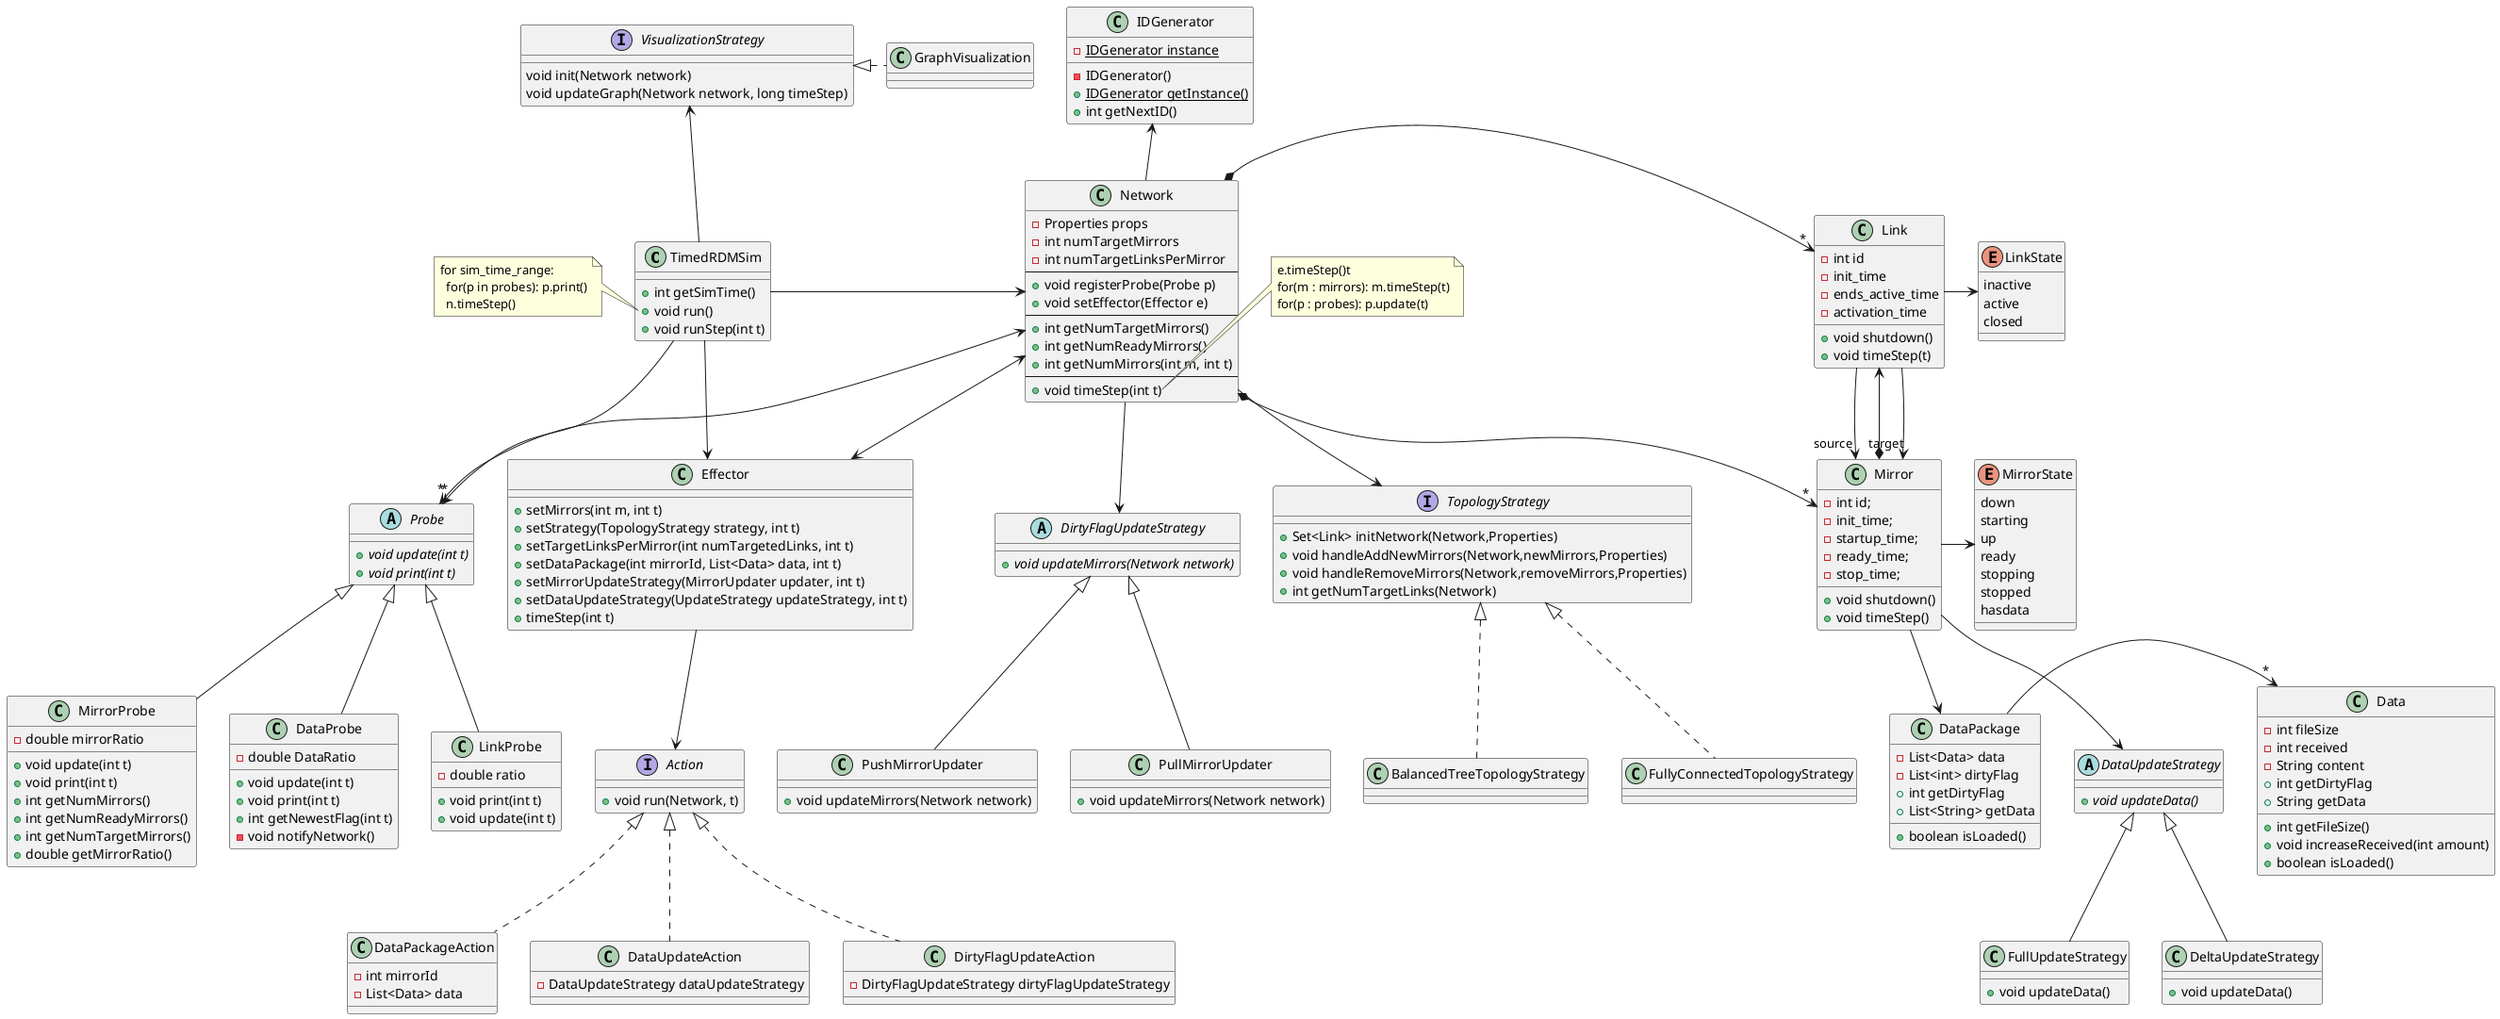 @startuml
!define ABSTRACT &#123;abstract&#125;

class TimedRDMSim
{
  + int getSimTime()
  + void run()
  + void runStep(int t)
}

note left of TimedRDMSim::run
  for sim_time_range:
    for(p in probes): p.print()
    n.timeStep()
end note

class Effector
{
  + setMirrors(int m, int t)
  + setStrategy(TopologyStrategy strategy, int t)
  + setTargetLinksPerMirror(int numTargetedLinks, int t)
  + setDataPackage(int mirrorId, List<Data> data, int t)
  + setMirrorUpdateStrategy(MirrorUpdater updater, int t)
  + setDataUpdateStrategy(UpdateStrategy updateStrategy, int t)
  + timeStep(int t)
}

class IDGenerator
{
  - {static} IDGenerator instance
  - IDGenerator()
  + {static} IDGenerator getInstance()
  + int getNextID()
}

class Network
{
  - Properties props
  - int numTargetMirrors
  - int numTargetLinksPerMirror
  ---
  + void registerProbe(Probe p)
  + void setEffector(Effector e)
  ---
  + int getNumTargetMirrors()
  + int getNumReadyMirrors()
  + int getNumMirrors(int m, int t)
  ---
  + void timeStep(int t)
}

abstract class DirtyFlagUpdateStrategy
{
  + {abstract} void updateMirrors(Network network)
}

class PushMirrorUpdater
{
  + void updateMirrors(Network network)
}

class PullMirrorUpdater
{
  + void updateMirrors(Network network)
}

note right of Network::timeStep
  e.timeStep()t
  for(m : mirrors): m.timeStep(t)
  for(p : probes): p.update(t)
end note

abstract class Probe
{
  + {abstract} void update(int t)
  + {abstract} void print(int t)
}

interface VisualizationStrategy {
    void init(Network network)
    void updateGraph(Network network, long timeStep)
}

class GraphVisualization


class MirrorProbe
{
  - double mirrorRatio
  + void update(int t)
  + void print(int t)
  + int getNumMirrors()
  + int getNumReadyMirrors()
  + int getNumTargetMirrors()
  + double getMirrorRatio()
}

class DataProbe
{
  - double DataRatio
  + void update(int t)
  + void print(int t)
  + int getNewestFlag(int t)
  - void notifyNetwork()
}


enum MirrorState {
  down
  starting
  up
  ready
  stopping
  stopped
  hasdata
}

enum LinkState {
  inactive
  active
  closed
}

class Mirror
{
  - int id;
  - init_time;
  - startup_time;
  - ready_time;
  - stop_time;
  + void shutdown()
  + void timeStep()
}

class Link
{
  - int id
  - init_time
  - ends_active_time
  - activation_time
  + void shutdown()
  + void timeStep(t)
}

class DataPackage
{
  - List<Data> data
  - List<int> dirtyFlag
  + int getDirtyFlag
  + List<String> getData
  + boolean isLoaded()
}

class Data
{
  - int fileSize
  - int received
  - String content
  + int getFileSize()
  + int getDirtyFlag
  + String getData
  + void increaseReceived(int amount)
  + boolean isLoaded()
}

abstract class DataUpdateStrategy
{
  + {abstract} void updateData()
}

class DeltaUpdateStrategy
{
  + void updateData()
}

class FullUpdateStrategy
{
  + void updateData()
}

class LinkProbe
{
  - double ratio
  + void print(int t)
  + void update(int t)
}

interface TopologyStrategy
{
    + Set<Link> initNetwork(Network,Properties)
    + void handleAddNewMirrors(Network,newMirrors,Properties)
    + void handleRemoveMirrors(Network,removeMirrors,Properties)
    + int getNumTargetLinks(Network)
}

interface Action{
+ void run(Network, t)

}

class DataPackageAction{
- int mirrorId
- List<Data> data
}

class DataUpdateAction{
- DataUpdateStrategy dataUpdateStrategy
}

class DirtyFlagUpdateAction{
- DirtyFlagUpdateStrategy dirtyFlagUpdateStrategy
}

class BalancedTreeTopologyStrategy

class FullyConnectedTopologyStrategy

TopologyStrategy <|.. BalancedTreeTopologyStrategy
TopologyStrategy <|.. FullyConnectedTopologyStrategy
VisualizationStrategy <-- TimedRDMSim
VisualizationStrategy <|. GraphVisualization
TimedRDMSim --> Effector
TimedRDMSim --> "*" Probe
Network --> TopologyStrategy
Network --> DirtyFlagUpdateStrategy
Network <--> Effector
Network *--> "*" Mirror
Network *-> "*" Link
Network <--> "*" Probe
IDGenerator <-- Network
Mirror -> MirrorState
Mirror *--> Link
Mirror --> DataPackage
Mirror --> DataUpdateStrategy
Link -> LinkState
Link --> "source" Mirror
Link --> "target" Mirror

Probe <|-- MirrorProbe
Probe <|-- LinkProbe
Probe <|-- DataProbe

DirtyFlagUpdateStrategy <|-- PushMirrorUpdater
DirtyFlagUpdateStrategy <|-- PullMirrorUpdater

DataUpdateStrategy <|-- DeltaUpdateStrategy
DataUpdateStrategy <|-- FullUpdateStrategy
DataPackage -> "*" Data
TimedRDMSim -> Network
Action <|.. DataPackageAction
Action <|.. DataUpdateAction
Action <|.. DirtyFlagUpdateAction
Effector --> Action
@enduml